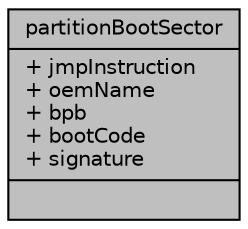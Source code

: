 digraph "partitionBootSector"
{
 // INTERACTIVE_SVG=YES
 // LATEX_PDF_SIZE
  edge [fontname="Helvetica",fontsize="10",labelfontname="Helvetica",labelfontsize="10"];
  node [fontname="Helvetica",fontsize="10",shape=record];
  Node1 [label="{partitionBootSector\n|+ jmpInstruction\l+ oemName\l+ bpb\l+ bootCode\l+ signature\l|}",height=0.2,width=0.4,color="black", fillcolor="grey75", style="filled", fontcolor="black",tooltip=" "];
}
